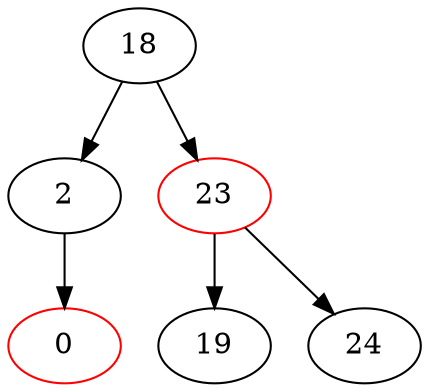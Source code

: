 digraph G { 
	18 [color=black];
	18 -> 2;
	2 [color=black];
	18 -> 23;
	23 [color=red];
	2 [color=black];
	2 -> 0;
	0 [color=red];
	23 [color=red];
	23 -> 19;
	19 [color=black];
	23 -> 24;
	24 [color=black];
	0 [color=red];
	19 [color=black];
	24 [color=black];
}
